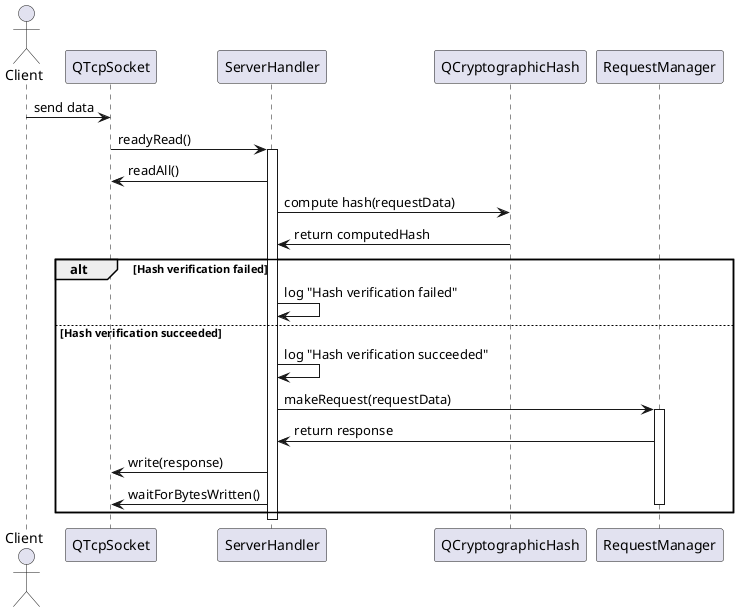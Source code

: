 @startuml ServerHandler ReadyRead Sequence Diagram
actor Client
participant "QTcpSocket" as Socket
participant "ServerHandler" as SH
participant "QCryptographicHash" as Hash
participant "RequestManager" as RM

Client -> Socket: send data
Socket -> SH: readyRead()
activate SH
SH -> Socket: readAll()
SH -> Hash: compute hash(requestData)
Hash -> SH: return computedHash

alt Hash verification failed
    SH -> SH: log "Hash verification failed"
else Hash verification succeeded
    SH -> SH: log "Hash verification succeeded"
    SH -> RM: makeRequest(requestData)
    activate RM
    RM -> SH: return response
    SH -> Socket: write(response)
    SH -> Socket: waitForBytesWritten()
    deactivate RM
end
deactivate SH
@enduml